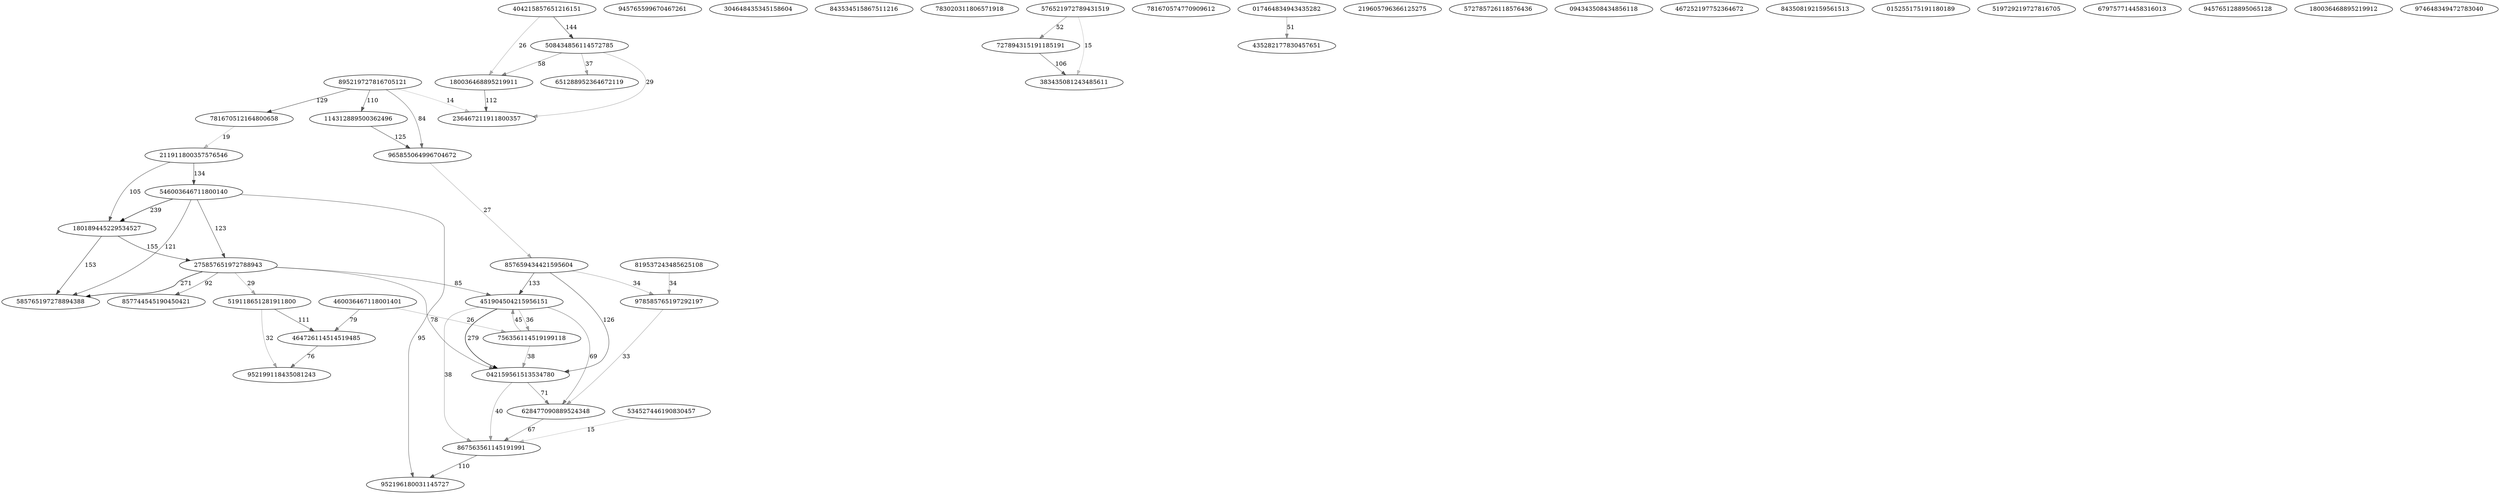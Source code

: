 digraph {
	867563561145191991
	781670512164800658
	945765599670467261
	275857651972788943
	304648435345158604
	843534515867511216
	464726114514519485
	585765197278894388
	042159561513534780
	180036468895219911
	783020311806571918
	727894315191185191
	383435081243485611
	781670574770909612
	978585765197292197
	756356114519199118
	017464834943435282
	508434856114572785
	219605796366125275
	572785726118576436
	404215857651216151
	114312889500362496
	094343508434856118
	534527446190830457
	467252197752364672
	451904504215956151
	843508192159561513
	519118651281911800
	236467211911800357
	576521972789431519
	857744545190450421
	015255175191180189
	519729219727816705
	211911800357576546
	952196180031145727
	679757714458316013
	546003646711800140
	895219727816705121
	180189445229534527
	435282177830457651
	945765128895065128
	651288952364672119
	180036468895219912
	857659434421595604
	819537243485625108
	974648349472783040
	460036467118001401
	952199118435081243
	965855064996704672
	628477090889524348
	867563561145191991 -> 952196180031145727 [label=110 color="#000000a0"]
	781670512164800658 -> 211911800357576546 [label=19 color="#00000042"]
	275857651972788943 -> 585765197278894388 [label=271 color="#000000fb"]
	275857651972788943 -> 042159561513534780 [label=78 color="#00000086"]
	275857651972788943 -> 451904504215956151 [label=85 color="#0000008c"]
	275857651972788943 -> 519118651281911800 [label=29 color="#00000052"]
	275857651972788943 -> 857744545190450421 [label=92 color="#00000092"]
	464726114514519485 -> 952199118435081243 [label=76 color="#00000085"]
	042159561513534780 -> 867563561145191991 [label=40 color="#00000060"]
	042159561513534780 -> 628477090889524348 [label=71 color="#00000080"]
	180036468895219911 -> 236467211911800357 [label=112 color="#000000a1"]
	727894315191185191 -> 383435081243485611 [label=106 color="#0000009d"]
	978585765197292197 -> 628477090889524348 [label=33 color="#00000057"]
	756356114519199118 -> 042159561513534780 [label=38 color="#0000005e"]
	756356114519199118 -> 451904504215956151 [label=45 color="#00000066"]
	017464834943435282 -> 435282177830457651 [label=51 color="#0000006d"]
	508434856114572785 -> 180036468895219911 [label=58 color="#00000074"]
	508434856114572785 -> 236467211911800357 [label=29 color="#00000052"]
	508434856114572785 -> 651288952364672119 [label=37 color="#0000005c"]
	404215857651216151 -> 180036468895219911 [label=26 color="#0000004d"]
	404215857651216151 -> 508434856114572785 [label=144 color="#000000b7"]
	114312889500362496 -> 965855064996704672 [label=125 color="#000000aa"]
	534527446190830457 -> 867563561145191991 [label=15 color="#0000003b"]
	451904504215956151 -> 867563561145191991 [label=38 color="#0000005e"]
	451904504215956151 -> 042159561513534780 [label=279 color="#000000ff"]
	451904504215956151 -> 756356114519199118 [label=36 color="#0000005b"]
	451904504215956151 -> 628477090889524348 [label=69 color="#0000007e"]
	519118651281911800 -> 464726114514519485 [label=111 color="#000000a0"]
	519118651281911800 -> 952199118435081243 [label=32 color="#00000056"]
	576521972789431519 -> 727894315191185191 [label=52 color="#0000006e"]
	576521972789431519 -> 383435081243485611 [label=15 color="#0000003b"]
	211911800357576546 -> 546003646711800140 [label=134 color="#000000b0"]
	211911800357576546 -> 180189445229534527 [label=105 color="#0000009c"]
	546003646711800140 -> 275857651972788943 [label=123 color="#000000a9"]
	546003646711800140 -> 585765197278894388 [label=121 color="#000000a7"]
	546003646711800140 -> 952196180031145727 [label=95 color="#00000094"]
	546003646711800140 -> 180189445229534527 [label=239 color="#000000ec"]
	895219727816705121 -> 781670512164800658 [label=129 color="#000000ad"]
	895219727816705121 -> 114312889500362496 [label=110 color="#000000a0"]
	895219727816705121 -> 236467211911800357 [label=14 color="#00000039"]
	895219727816705121 -> 965855064996704672 [label=84 color="#0000008b"]
	180189445229534527 -> 275857651972788943 [label=155 color="#000000be"]
	180189445229534527 -> 585765197278894388 [label=153 color="#000000bc"]
	857659434421595604 -> 042159561513534780 [label=126 color="#000000ab"]
	857659434421595604 -> 978585765197292197 [label=34 color="#00000059"]
	857659434421595604 -> 451904504215956151 [label=133 color="#000000b0"]
	819537243485625108 -> 978585765197292197 [label=34 color="#00000059"]
	460036467118001401 -> 464726114514519485 [label=79 color="#00000087"]
	460036467118001401 -> 756356114519199118 [label=26 color="#0000004d"]
	965855064996704672 -> 857659434421595604 [label=27 color="#0000004f"]
	628477090889524348 -> 867563561145191991 [label=67 color="#0000007c"]
}
